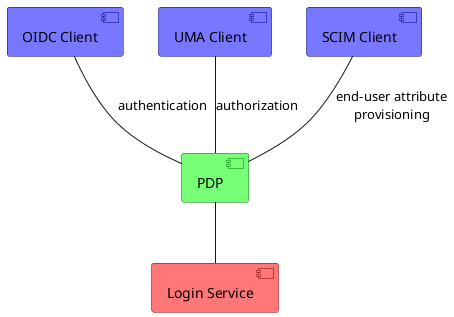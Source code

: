 @startuml "PDP Context"

hide stereotype

/'------------------------------------------------------------------------------
  Components
------------------------------------------------------------------------------'/
[PDP] as PDP <<pdp>>
["OIDC Client"] as "OIDC Client" <<provider>>
["UMA Client"] as "UMA Client" <<provider>>
["SCIM Client"] as "SCIM Client" <<provider>>
["Login Service"] as "Login Service" <<consumer>>

/'------------------------------------------------------------------------------
  Top row
------------------------------------------------------------------------------'/
["OIDC Client"] -- [PDP]: authentication
["UMA Client"] -- [PDP]: authorization
["SCIM Client"] -- [PDP]: end-user attribute\nprovisioning

/'------------------------------------------------------------------------------
  Bottom row
------------------------------------------------------------------------------'/
[PDP] -- ["Login Service"]

skinparam component<<pdp>> {
    BackgroundColor #77ff77
    BorderColor #007700
}

skinparam component<<consumer>> {
    BackgroundColor #ff7777
    BorderColor #770000
}

skinparam component<<provider>> {
    BackgroundColor #7777ff
    BorderColor #000077
}

@enduml
